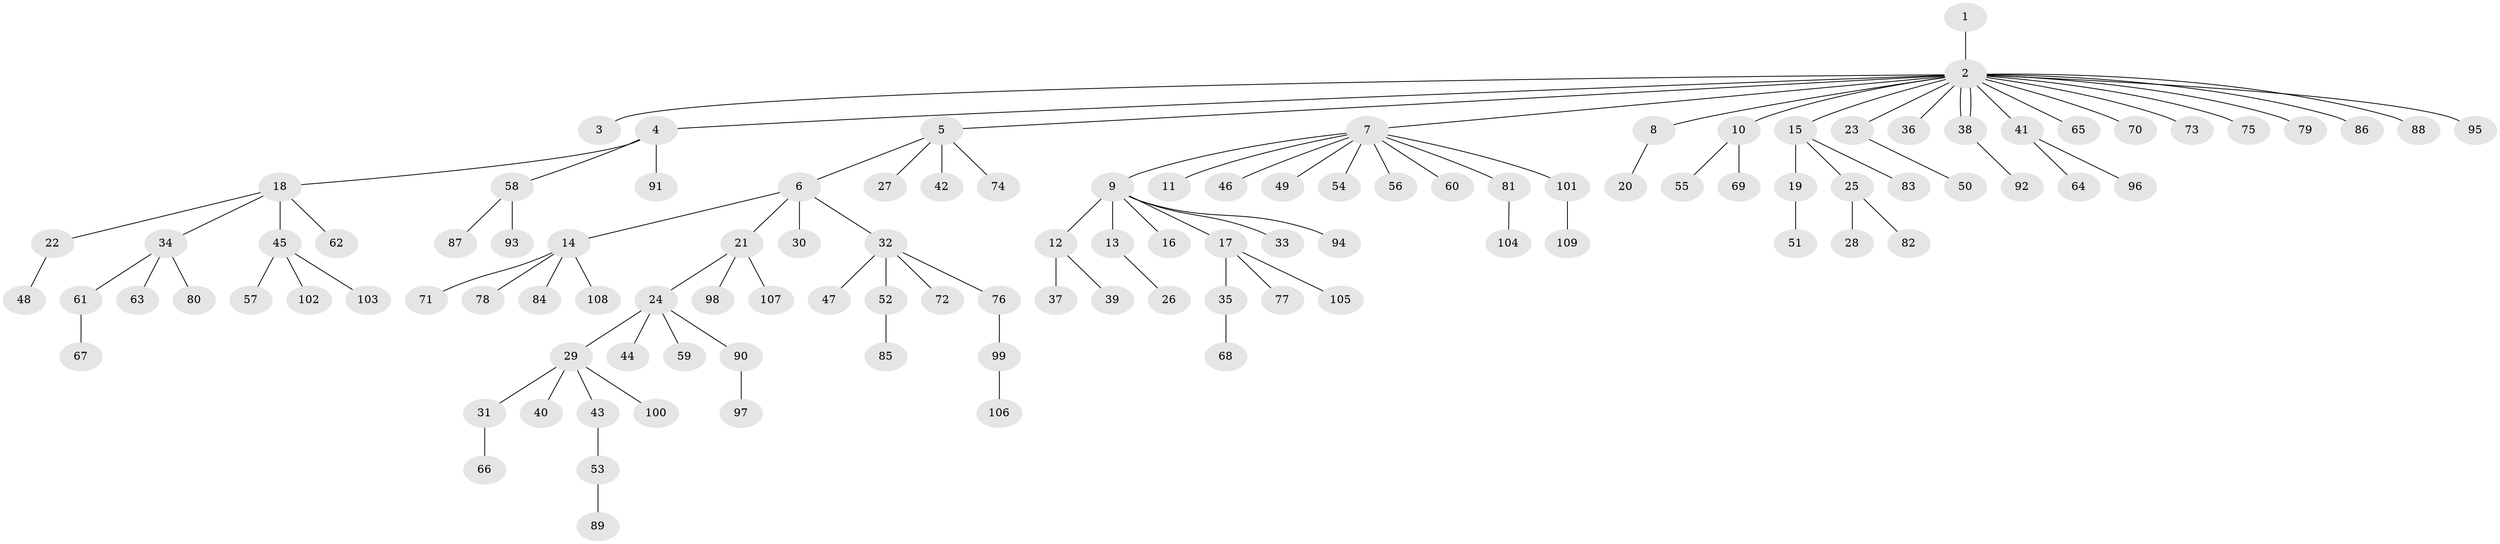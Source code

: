 // Generated by graph-tools (version 1.1) at 2025/14/03/09/25 04:14:26]
// undirected, 109 vertices, 109 edges
graph export_dot {
graph [start="1"]
  node [color=gray90,style=filled];
  1;
  2;
  3;
  4;
  5;
  6;
  7;
  8;
  9;
  10;
  11;
  12;
  13;
  14;
  15;
  16;
  17;
  18;
  19;
  20;
  21;
  22;
  23;
  24;
  25;
  26;
  27;
  28;
  29;
  30;
  31;
  32;
  33;
  34;
  35;
  36;
  37;
  38;
  39;
  40;
  41;
  42;
  43;
  44;
  45;
  46;
  47;
  48;
  49;
  50;
  51;
  52;
  53;
  54;
  55;
  56;
  57;
  58;
  59;
  60;
  61;
  62;
  63;
  64;
  65;
  66;
  67;
  68;
  69;
  70;
  71;
  72;
  73;
  74;
  75;
  76;
  77;
  78;
  79;
  80;
  81;
  82;
  83;
  84;
  85;
  86;
  87;
  88;
  89;
  90;
  91;
  92;
  93;
  94;
  95;
  96;
  97;
  98;
  99;
  100;
  101;
  102;
  103;
  104;
  105;
  106;
  107;
  108;
  109;
  1 -- 2;
  2 -- 3;
  2 -- 4;
  2 -- 5;
  2 -- 7;
  2 -- 8;
  2 -- 10;
  2 -- 15;
  2 -- 23;
  2 -- 36;
  2 -- 38;
  2 -- 38;
  2 -- 41;
  2 -- 65;
  2 -- 70;
  2 -- 73;
  2 -- 75;
  2 -- 79;
  2 -- 86;
  2 -- 88;
  2 -- 95;
  4 -- 18;
  4 -- 58;
  4 -- 91;
  5 -- 6;
  5 -- 27;
  5 -- 42;
  5 -- 74;
  6 -- 14;
  6 -- 21;
  6 -- 30;
  6 -- 32;
  7 -- 9;
  7 -- 11;
  7 -- 46;
  7 -- 49;
  7 -- 54;
  7 -- 56;
  7 -- 60;
  7 -- 81;
  7 -- 101;
  8 -- 20;
  9 -- 12;
  9 -- 13;
  9 -- 16;
  9 -- 17;
  9 -- 33;
  9 -- 94;
  10 -- 55;
  10 -- 69;
  12 -- 37;
  12 -- 39;
  13 -- 26;
  14 -- 71;
  14 -- 78;
  14 -- 84;
  14 -- 108;
  15 -- 19;
  15 -- 25;
  15 -- 83;
  17 -- 35;
  17 -- 77;
  17 -- 105;
  18 -- 22;
  18 -- 34;
  18 -- 45;
  18 -- 62;
  19 -- 51;
  21 -- 24;
  21 -- 98;
  21 -- 107;
  22 -- 48;
  23 -- 50;
  24 -- 29;
  24 -- 44;
  24 -- 59;
  24 -- 90;
  25 -- 28;
  25 -- 82;
  29 -- 31;
  29 -- 40;
  29 -- 43;
  29 -- 100;
  31 -- 66;
  32 -- 47;
  32 -- 52;
  32 -- 72;
  32 -- 76;
  34 -- 61;
  34 -- 63;
  34 -- 80;
  35 -- 68;
  38 -- 92;
  41 -- 64;
  41 -- 96;
  43 -- 53;
  45 -- 57;
  45 -- 102;
  45 -- 103;
  52 -- 85;
  53 -- 89;
  58 -- 87;
  58 -- 93;
  61 -- 67;
  76 -- 99;
  81 -- 104;
  90 -- 97;
  99 -- 106;
  101 -- 109;
}
